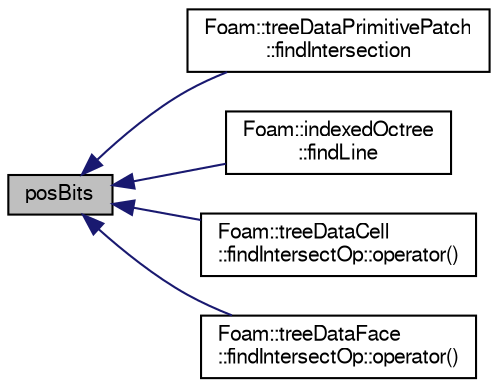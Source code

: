 digraph "posBits"
{
  bgcolor="transparent";
  edge [fontname="FreeSans",fontsize="10",labelfontname="FreeSans",labelfontsize="10"];
  node [fontname="FreeSans",fontsize="10",shape=record];
  rankdir="LR";
  Node1 [label="posBits",height=0.2,width=0.4,color="black", fillcolor="grey75", style="filled" fontcolor="black"];
  Node1 -> Node2 [dir="back",color="midnightblue",fontsize="10",style="solid",fontname="FreeSans"];
  Node2 [label="Foam::treeDataPrimitivePatch\l::findIntersection",height=0.2,width=0.4,color="black",URL="$a02600.html#a210153d7c41d79965657a6f10acedba1",tooltip="Helper: find intersection of line with shapes. "];
  Node1 -> Node3 [dir="back",color="midnightblue",fontsize="10",style="solid",fontname="FreeSans"];
  Node3 [label="Foam::indexedOctree\l::findLine",height=0.2,width=0.4,color="black",URL="$a01023.html#a5ea4de17765469b3b644491ff9134808"];
  Node1 -> Node4 [dir="back",color="midnightblue",fontsize="10",style="solid",fontname="FreeSans"];
  Node4 [label="Foam::treeDataCell\l::findIntersectOp::operator()",height=0.2,width=0.4,color="black",URL="$a00780.html#a43d47b209c41bbb1717f33bc766cd2c0"];
  Node1 -> Node5 [dir="back",color="midnightblue",fontsize="10",style="solid",fontname="FreeSans"];
  Node5 [label="Foam::treeDataFace\l::findIntersectOp::operator()",height=0.2,width=0.4,color="black",URL="$a00783.html#a43d47b209c41bbb1717f33bc766cd2c0",tooltip="Calculate intersection of triangle with ray. Sets result. "];
}
